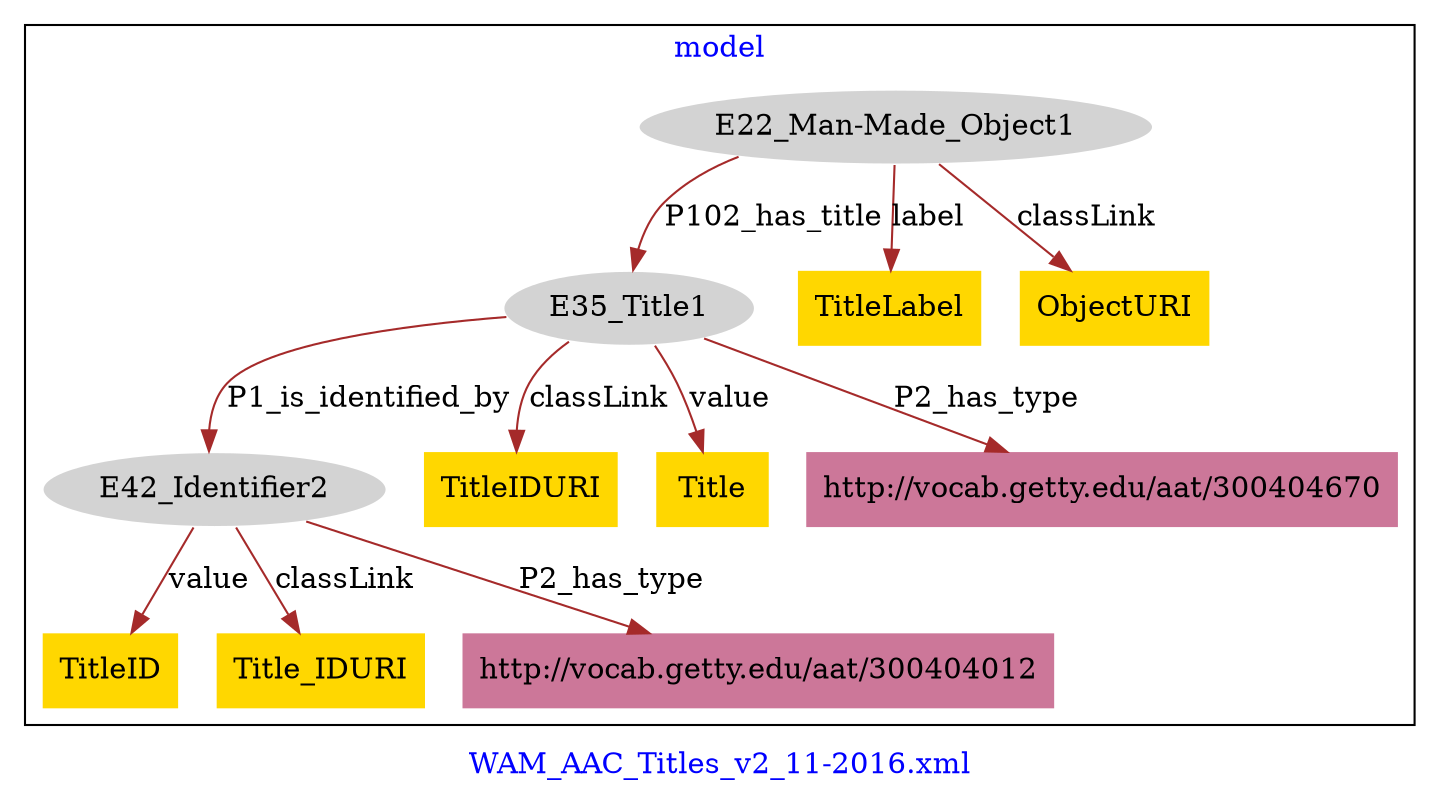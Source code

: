 digraph n0 {
fontcolor="blue"
remincross="true"
label="WAM_AAC_Titles_v2_11-2016.xml"
subgraph cluster {
label="model"
n2[style="filled",color="white",fillcolor="lightgray",label="E22_Man-Made_Object1"];
n3[style="filled",color="white",fillcolor="lightgray",label="E35_Title1"];
n4[style="filled",color="white",fillcolor="lightgray",label="E42_Identifier2"];
n5[shape="plaintext",style="filled",fillcolor="gold",label="TitleLabel"];
n6[shape="plaintext",style="filled",fillcolor="gold",label="TitleID"];
n7[shape="plaintext",style="filled",fillcolor="gold",label="Title_IDURI"];
n8[shape="plaintext",style="filled",fillcolor="gold",label="TitleIDURI"];
n9[shape="plaintext",style="filled",fillcolor="gold",label="Title"];
n10[shape="plaintext",style="filled",fillcolor="gold",label="ObjectURI"];
n11[shape="plaintext",style="filled",fillcolor="#CC7799",label="http://vocab.getty.edu/aat/300404670"];
n12[shape="plaintext",style="filled",fillcolor="#CC7799",label="http://vocab.getty.edu/aat/300404012"];
}
n2 -> n3[color="brown",fontcolor="black",label="P102_has_title"]
n3 -> n4[color="brown",fontcolor="black",label="P1_is_identified_by"]
n2 -> n5[color="brown",fontcolor="black",label="label"]
n4 -> n6[color="brown",fontcolor="black",label="value"]
n4 -> n7[color="brown",fontcolor="black",label="classLink"]
n3 -> n8[color="brown",fontcolor="black",label="classLink"]
n3 -> n9[color="brown",fontcolor="black",label="value"]
n2 -> n10[color="brown",fontcolor="black",label="classLink"]
n3 -> n11[color="brown",fontcolor="black",label="P2_has_type"]
n4 -> n12[color="brown",fontcolor="black",label="P2_has_type"]
}

